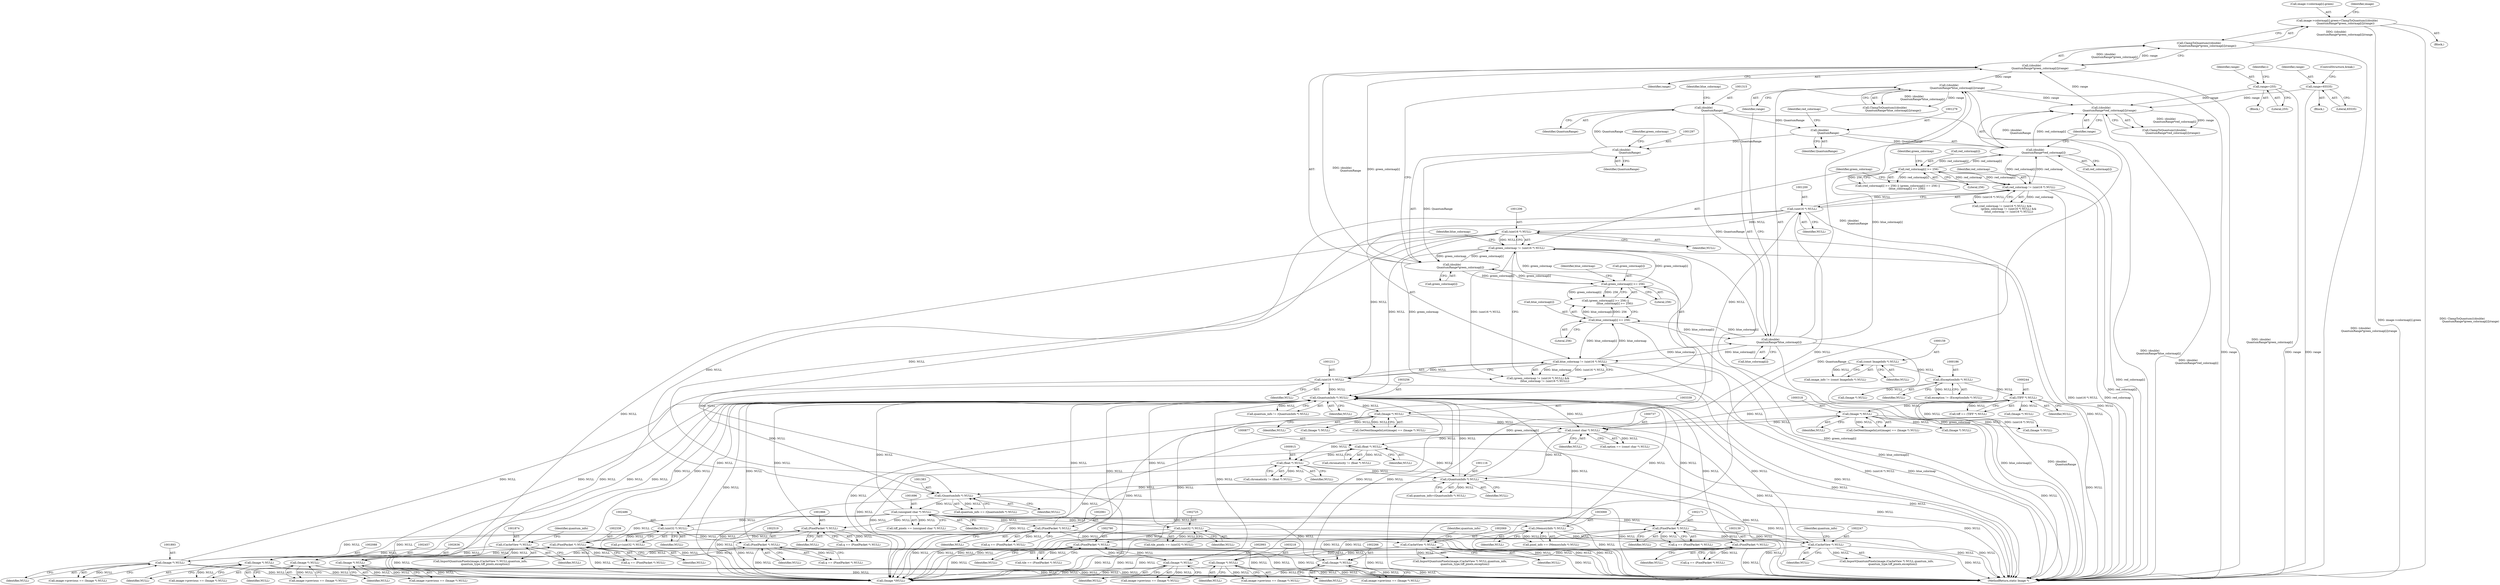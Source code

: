 digraph "0_ImageMagick_c073a7712d82476b5fbee74856c46b88af9c3175@array" {
"1001285" [label="(Call,image->colormap[i].green=ClampToQuantum(((double)\n                    QuantumRange*green_colormap[i])/range))"];
"1001293" [label="(Call,ClampToQuantum(((double)\n                    QuantumRange*green_colormap[i])/range))"];
"1001294" [label="(Call,((double)\n                    QuantumRange*green_colormap[i])/range)"];
"1001295" [label="(Call,(double)\n                    QuantumRange*green_colormap[i])"];
"1001296" [label="(Call,(double)\n                    QuantumRange)"];
"1001278" [label="(Call,(double)\n                    QuantumRange)"];
"1001314" [label="(Call,(double)\n                    QuantumRange)"];
"1001238" [label="(Call,green_colormap[i] >= 256)"];
"1001203" [label="(Call,green_colormap != (uint16 *) NULL)"];
"1001205" [label="(Call,(uint16 *) NULL)"];
"1001199" [label="(Call,(uint16 *) NULL)"];
"1001115" [label="(Call,(QuantumInfo *) NULL)"];
"1000876" [label="(Call,(float *) NULL)"];
"1000736" [label="(Call,(const char *) NULL)"];
"1000317" [label="(Call,(Image *) NULL)"];
"1000243" [label="(Call,(TIFF *) NULL)"];
"1000185" [label="(Call,(ExceptionInfo *) NULL)"];
"1000158" [label="(Call,(const ImageInfo *) NULL)"];
"1003255" [label="(Call,(QuantumInfo *) NULL)"];
"1001892" [label="(Call,(Image *) NULL)"];
"1001873" [label="(Call,(CacheView *) NULL)"];
"1001865" [label="(Call,(PixelPacket *) NULL)"];
"1001695" [label="(Call,(unsigned char *) NULL)"];
"1001382" [label="(Call,(QuantumInfo *) NULL)"];
"1001210" [label="(Call,(uint16 *) NULL)"];
"1002992" [label="(Call,(Image *) NULL)"];
"1002789" [label="(Call,(PixelPacket *) NULL)"];
"1002724" [label="(Call,(uint32 *) NULL)"];
"1002485" [label="(Call,(uint32 *) NULL)"];
"1002337" [label="(Call,(PixelPacket *) NULL)"];
"1002456" [label="(Call,(Image *) NULL)"];
"1002635" [label="(Call,(Image *) NULL)"];
"1002518" [label="(Call,(PixelPacket *) NULL)"];
"1002087" [label="(Call,(Image *) NULL)"];
"1002068" [label="(Call,(CacheView *) NULL)"];
"1002060" [label="(Call,(PixelPacket *) NULL)"];
"1003138" [label="(Call,(PixelPacket *) NULL)"];
"1003217" [label="(Call,(Image *) NULL)"];
"1003068" [label="(Call,(MemoryInfo *) NULL)"];
"1002170" [label="(Call,(PixelPacket *) NULL)"];
"1002265" [label="(Call,(Image *) NULL)"];
"1002246" [label="(Call,(CacheView *) NULL)"];
"1003338" [label="(Call,(Image *) NULL)"];
"1000914" [label="(Call,(float *) NULL)"];
"1001276" [label="(Call,((double)\n                    QuantumRange*red_colormap[i])/range)"];
"1001277" [label="(Call,(double)\n                    QuantumRange*red_colormap[i])"];
"1001232" [label="(Call,red_colormap[i] >= 256)"];
"1001197" [label="(Call,red_colormap != (uint16 *) NULL)"];
"1001214" [label="(Call,range=255)"];
"1001312" [label="(Call,((double)\n                    QuantumRange*blue_colormap[i])/range)"];
"1001313" [label="(Call,(double)\n                    QuantumRange*blue_colormap[i])"];
"1001208" [label="(Call,blue_colormap != (uint16 *) NULL)"];
"1001243" [label="(Call,blue_colormap[i] >= 256)"];
"1001249" [label="(Call,range=65535)"];
"1001302" [label="(Identifier,range)"];
"1000241" [label="(Call,tiff == (TIFF *) NULL)"];
"1003401" [label="(Call,(Image *)NULL)"];
"1001382" [label="(Call,(QuantumInfo *) NULL)"];
"1001239" [label="(Call,green_colormap[i])"];
"1002722" [label="(Call,tile_pixels == (uint32 *) NULL)"];
"1001252" [label="(ControlStructure,break;)"];
"1001693" [label="(Call,tiff_pixels == (unsigned char *) NULL)"];
"1002994" [label="(Identifier,NULL)"];
"1000252" [label="(Call,(Image *) NULL)"];
"1001202" [label="(Call,(green_colormap != (uint16 *) NULL) &&\n                (blue_colormap != (uint16 *) NULL))"];
"1001208" [label="(Call,blue_colormap != (uint16 *) NULL)"];
"1002071" [label="(Identifier,quantum_info)"];
"1002789" [label="(Call,(PixelPacket *) NULL)"];
"1003213" [label="(Call,image->previous == (Image *) NULL)"];
"1001245" [label="(Identifier,blue_colormap)"];
"1000738" [label="(Identifier,NULL)"];
"1001286" [label="(Call,image->colormap[i].green)"];
"1000187" [label="(Identifier,NULL)"];
"1001697" [label="(Identifier,NULL)"];
"1001250" [label="(Identifier,range)"];
"1000183" [label="(Call,exception != (ExceptionInfo *) NULL)"];
"1001293" [label="(Call,ClampToQuantum(((double)\n                    QuantumRange*green_colormap[i])/range))"];
"1001296" [label="(Call,(double)\n                    QuantumRange)"];
"1000736" [label="(Call,(const char *) NULL)"];
"1002724" [label="(Call,(uint32 *) NULL)"];
"1002070" [label="(Identifier,NULL)"];
"1000876" [label="(Call,(float *) NULL)"];
"1001203" [label="(Call,green_colormap != (uint16 *) NULL)"];
"1001214" [label="(Call,range=255)"];
"1001299" [label="(Call,green_colormap[i])"];
"1001247" [label="(Literal,256)"];
"1002249" [label="(Identifier,quantum_info)"];
"1002170" [label="(Call,(PixelPacket *) NULL)"];
"1001300" [label="(Identifier,green_colormap)"];
"1001210" [label="(Call,(uint16 *) NULL)"];
"1001384" [label="(Identifier,NULL)"];
"1000185" [label="(Call,(ExceptionInfo *) NULL)"];
"1002246" [label="(Call,(CacheView *) NULL)"];
"1002458" [label="(Identifier,NULL)"];
"1002635" [label="(Call,(Image *) NULL)"];
"1001266" [label="(Block,)"];
"1001212" [label="(Identifier,NULL)"];
"1002172" [label="(Identifier,NULL)"];
"1000734" [label="(Call,option == (const char *) NULL)"];
"1000878" [label="(Identifier,NULL)"];
"1003253" [label="(Call,quantum_info != (QuantumInfo *) NULL)"];
"1003136" [label="(Call,q == (PixelPacket *) NULL)"];
"1001313" [label="(Call,(double)\n                    QuantumRange*blue_colormap[i])"];
"1001318" [label="(Identifier,blue_colormap)"];
"1002267" [label="(Identifier,NULL)"];
"1003070" [label="(Identifier,NULL)"];
"1002988" [label="(Call,image->previous == (Image *) NULL)"];
"1000912" [label="(Call,chromaticity != (float *) NULL)"];
"1001201" [label="(Identifier,NULL)"];
"1003335" [label="(Call,GetNextImageInList(image) == (Image *) NULL)"];
"1001249" [label="(Call,range=65535)"];
"1001280" [label="(Identifier,QuantumRange)"];
"1001209" [label="(Identifier,blue_colormap)"];
"1001248" [label="(Block,)"];
"1002992" [label="(Call,(Image *) NULL)"];
"1003138" [label="(Call,(PixelPacket *) NULL)"];
"1001865" [label="(Call,(PixelPacket *) NULL)"];
"1001204" [label="(Identifier,green_colormap)"];
"1002066" [label="(Call,ImportQuantumPixels(image,(CacheView *) NULL,quantum_info,\n            quantum_type,tiff_pixels,exception))"];
"1000245" [label="(Identifier,NULL)"];
"1001196" [label="(Call,(red_colormap != (uint16 *) NULL) &&\n                (green_colormap != (uint16 *) NULL) &&\n                (blue_colormap != (uint16 *) NULL))"];
"1003217" [label="(Call,(Image *) NULL)"];
"1001113" [label="(Call,quantum_info=(QuantumInfo *) NULL)"];
"1001238" [label="(Call,green_colormap[i] >= 256)"];
"1001242" [label="(Literal,256)"];
"1003257" [label="(Identifier,NULL)"];
"1000916" [label="(Identifier,NULL)"];
"1001871" [label="(Call,ImportQuantumPixels(image,(CacheView *) NULL,quantum_info,\n            quantum_type,tiff_pixels,exception))"];
"1002520" [label="(Identifier,NULL)"];
"1002452" [label="(Call,image->previous == (Image *) NULL)"];
"1002062" [label="(Identifier,NULL)"];
"1002637" [label="(Identifier,NULL)"];
"1001236" [label="(Literal,256)"];
"1001312" [label="(Call,((double)\n                    QuantumRange*blue_colormap[i])/range)"];
"1001317" [label="(Call,blue_colormap[i])"];
"1002487" [label="(Identifier,NULL)"];
"1001284" [label="(Identifier,range)"];
"1003140" [label="(Identifier,NULL)"];
"1001231" [label="(Call,(red_colormap[i] >= 256) || (green_colormap[i] >= 256) ||\n                      (blue_colormap[i] >= 256))"];
"1001278" [label="(Call,(double)\n                    QuantumRange)"];
"1001888" [label="(Call,image->previous == (Image *) NULL)"];
"1001875" [label="(Identifier,NULL)"];
"1001216" [label="(Literal,255)"];
"1001276" [label="(Call,((double)\n                    QuantumRange*red_colormap[i])/range)"];
"1002483" [label="(Call,p=(uint32 *) NULL)"];
"1001294" [label="(Call,((double)\n                    QuantumRange*green_colormap[i])/range)"];
"1001282" [label="(Identifier,red_colormap)"];
"1000314" [label="(Call,GetNextImageInList(image) == (Image *) NULL)"];
"1000914" [label="(Call,(float *) NULL)"];
"1001232" [label="(Call,red_colormap[i] >= 256)"];
"1001199" [label="(Call,(uint16 *) NULL)"];
"1001197" [label="(Call,red_colormap != (uint16 *) NULL)"];
"1002261" [label="(Call,image->previous == (Image *) NULL)"];
"1001233" [label="(Call,red_colormap[i])"];
"1001295" [label="(Call,(double)\n                    QuantumRange*green_colormap[i])"];
"1003407" [label="(MethodReturn,static Image *)"];
"1001873" [label="(Call,(CacheView *) NULL)"];
"1001863" [label="(Call,q == (PixelPacket *) NULL)"];
"1001695" [label="(Call,(unsigned char *) NULL)"];
"1002516" [label="(Call,q == (PixelPacket *) NULL)"];
"1001311" [label="(Call,ClampToQuantum(((double)\n                    QuantumRange*blue_colormap[i])/range))"];
"1003219" [label="(Identifier,NULL)"];
"1001277" [label="(Call,(double)\n                    QuantumRange*red_colormap[i])"];
"1000158" [label="(Call,(const ImageInfo *) NULL)"];
"1001219" [label="(Identifier,i)"];
"1001298" [label="(Identifier,QuantumRange)"];
"1002058" [label="(Call,q == (PixelPacket *) NULL)"];
"1001115" [label="(Call,(QuantumInfo *) NULL)"];
"1002456" [label="(Call,(Image *) NULL)"];
"1003255" [label="(Call,(QuantumInfo *) NULL)"];
"1001380" [label="(Call,quantum_info == (QuantumInfo *) NULL)"];
"1002335" [label="(Call,q == (PixelPacket *) NULL)"];
"1000874" [label="(Call,chromaticity != (float *) NULL)"];
"1002060" [label="(Call,(PixelPacket *) NULL)"];
"1001240" [label="(Identifier,green_colormap)"];
"1001281" [label="(Call,red_colormap[i])"];
"1002089" [label="(Identifier,NULL)"];
"1001275" [label="(Call,ClampToQuantum(((double)\n                    QuantumRange*red_colormap[i])/range))"];
"1001892" [label="(Call,(Image *) NULL)"];
"1001243" [label="(Call,blue_colormap[i] >= 256)"];
"1000156" [label="(Call,image_info != (const ImageInfo *) NULL)"];
"1002518" [label="(Call,(PixelPacket *) NULL)"];
"1001320" [label="(Identifier,range)"];
"1002248" [label="(Identifier,NULL)"];
"1001205" [label="(Call,(uint16 *) NULL)"];
"1003340" [label="(Identifier,NULL)"];
"1001215" [label="(Identifier,range)"];
"1002265" [label="(Call,(Image *) NULL)"];
"1001876" [label="(Identifier,quantum_info)"];
"1003066" [label="(Call,pixel_info == (MemoryInfo *) NULL)"];
"1001117" [label="(Identifier,NULL)"];
"1002337" [label="(Call,(PixelPacket *) NULL)"];
"1001207" [label="(Identifier,NULL)"];
"1001285" [label="(Call,image->colormap[i].green=ClampToQuantum(((double)\n                    QuantumRange*green_colormap[i])/range))"];
"1001307" [label="(Identifier,image)"];
"1002726" [label="(Identifier,NULL)"];
"1001213" [label="(Block,)"];
"1002244" [label="(Call,ImportQuantumPixels(image,(CacheView *) NULL,quantum_info,\n              quantum_type,tiff_pixels,exception))"];
"1001198" [label="(Identifier,red_colormap)"];
"1002068" [label="(Call,(CacheView *) NULL)"];
"1001894" [label="(Identifier,NULL)"];
"1002339" [label="(Identifier,NULL)"];
"1001251" [label="(Literal,65535)"];
"1000328" [label="(Call,(Image *) NULL)"];
"1001237" [label="(Call,(green_colormap[i] >= 256) ||\n                      (blue_colormap[i] >= 256))"];
"1002485" [label="(Call,(uint32 *) NULL)"];
"1002083" [label="(Call,image->previous == (Image *) NULL)"];
"1002791" [label="(Identifier,NULL)"];
"1001244" [label="(Call,blue_colormap[i])"];
"1000215" [label="(Call,(Image *) NULL)"];
"1003338" [label="(Call,(Image *) NULL)"];
"1000319" [label="(Identifier,NULL)"];
"1002631" [label="(Call,image->previous == (Image *) NULL)"];
"1001316" [label="(Identifier,QuantumRange)"];
"1002168" [label="(Call,q == (PixelPacket *) NULL)"];
"1000243" [label="(Call,(TIFF *) NULL)"];
"1001867" [label="(Identifier,NULL)"];
"1000317" [label="(Call,(Image *) NULL)"];
"1002087" [label="(Call,(Image *) NULL)"];
"1003068" [label="(Call,(MemoryInfo *) NULL)"];
"1000307" [label="(Call,(Image *) NULL)"];
"1000160" [label="(Identifier,NULL)"];
"1003347" [label="(Call,(Image *) NULL)"];
"1002787" [label="(Call,tile == (PixelPacket *) NULL)"];
"1001314" [label="(Call,(double)\n                    QuantumRange)"];
"1001285" -> "1001266"  [label="AST: "];
"1001285" -> "1001293"  [label="CFG: "];
"1001286" -> "1001285"  [label="AST: "];
"1001293" -> "1001285"  [label="AST: "];
"1001307" -> "1001285"  [label="CFG: "];
"1001285" -> "1003407"  [label="DDG: image->colormap[i].green"];
"1001285" -> "1003407"  [label="DDG: ClampToQuantum(((double)\n                    QuantumRange*green_colormap[i])/range)"];
"1001293" -> "1001285"  [label="DDG: ((double)\n                    QuantumRange*green_colormap[i])/range"];
"1001293" -> "1001294"  [label="CFG: "];
"1001294" -> "1001293"  [label="AST: "];
"1001293" -> "1003407"  [label="DDG: ((double)\n                    QuantumRange*green_colormap[i])/range"];
"1001294" -> "1001293"  [label="DDG: (double)\n                    QuantumRange*green_colormap[i]"];
"1001294" -> "1001293"  [label="DDG: range"];
"1001294" -> "1001302"  [label="CFG: "];
"1001295" -> "1001294"  [label="AST: "];
"1001302" -> "1001294"  [label="AST: "];
"1001294" -> "1003407"  [label="DDG: (double)\n                    QuantumRange*green_colormap[i]"];
"1001295" -> "1001294"  [label="DDG: (double)\n                    QuantumRange"];
"1001295" -> "1001294"  [label="DDG: green_colormap[i]"];
"1001276" -> "1001294"  [label="DDG: range"];
"1001294" -> "1001312"  [label="DDG: range"];
"1001295" -> "1001299"  [label="CFG: "];
"1001296" -> "1001295"  [label="AST: "];
"1001299" -> "1001295"  [label="AST: "];
"1001302" -> "1001295"  [label="CFG: "];
"1001295" -> "1003407"  [label="DDG: green_colormap[i]"];
"1001295" -> "1001203"  [label="DDG: green_colormap[i]"];
"1001295" -> "1001238"  [label="DDG: green_colormap[i]"];
"1001296" -> "1001295"  [label="DDG: QuantumRange"];
"1001238" -> "1001295"  [label="DDG: green_colormap[i]"];
"1001203" -> "1001295"  [label="DDG: green_colormap"];
"1001296" -> "1001298"  [label="CFG: "];
"1001297" -> "1001296"  [label="AST: "];
"1001298" -> "1001296"  [label="AST: "];
"1001300" -> "1001296"  [label="CFG: "];
"1001278" -> "1001296"  [label="DDG: QuantumRange"];
"1001296" -> "1001314"  [label="DDG: QuantumRange"];
"1001278" -> "1001277"  [label="AST: "];
"1001278" -> "1001280"  [label="CFG: "];
"1001279" -> "1001278"  [label="AST: "];
"1001280" -> "1001278"  [label="AST: "];
"1001282" -> "1001278"  [label="CFG: "];
"1001278" -> "1001277"  [label="DDG: QuantumRange"];
"1001314" -> "1001278"  [label="DDG: QuantumRange"];
"1001314" -> "1001313"  [label="AST: "];
"1001314" -> "1001316"  [label="CFG: "];
"1001315" -> "1001314"  [label="AST: "];
"1001316" -> "1001314"  [label="AST: "];
"1001318" -> "1001314"  [label="CFG: "];
"1001314" -> "1003407"  [label="DDG: QuantumRange"];
"1001314" -> "1001313"  [label="DDG: QuantumRange"];
"1001238" -> "1001237"  [label="AST: "];
"1001238" -> "1001242"  [label="CFG: "];
"1001239" -> "1001238"  [label="AST: "];
"1001242" -> "1001238"  [label="AST: "];
"1001245" -> "1001238"  [label="CFG: "];
"1001237" -> "1001238"  [label="CFG: "];
"1001238" -> "1003407"  [label="DDG: green_colormap[i]"];
"1001238" -> "1001203"  [label="DDG: green_colormap[i]"];
"1001238" -> "1001237"  [label="DDG: green_colormap[i]"];
"1001238" -> "1001237"  [label="DDG: 256"];
"1001203" -> "1001238"  [label="DDG: green_colormap"];
"1001203" -> "1001202"  [label="AST: "];
"1001203" -> "1001205"  [label="CFG: "];
"1001204" -> "1001203"  [label="AST: "];
"1001205" -> "1001203"  [label="AST: "];
"1001209" -> "1001203"  [label="CFG: "];
"1001202" -> "1001203"  [label="CFG: "];
"1001203" -> "1003407"  [label="DDG: (uint16 *) NULL"];
"1001203" -> "1003407"  [label="DDG: green_colormap"];
"1001203" -> "1001202"  [label="DDG: green_colormap"];
"1001203" -> "1001202"  [label="DDG: (uint16 *) NULL"];
"1001205" -> "1001203"  [label="DDG: NULL"];
"1001205" -> "1001207"  [label="CFG: "];
"1001206" -> "1001205"  [label="AST: "];
"1001207" -> "1001205"  [label="AST: "];
"1001205" -> "1003407"  [label="DDG: NULL"];
"1001199" -> "1001205"  [label="DDG: NULL"];
"1001205" -> "1001210"  [label="DDG: NULL"];
"1001205" -> "1001382"  [label="DDG: NULL"];
"1001205" -> "1003255"  [label="DDG: NULL"];
"1001205" -> "1003401"  [label="DDG: NULL"];
"1001199" -> "1001197"  [label="AST: "];
"1001199" -> "1001201"  [label="CFG: "];
"1001200" -> "1001199"  [label="AST: "];
"1001201" -> "1001199"  [label="AST: "];
"1001197" -> "1001199"  [label="CFG: "];
"1001199" -> "1003407"  [label="DDG: NULL"];
"1001199" -> "1001197"  [label="DDG: NULL"];
"1001115" -> "1001199"  [label="DDG: NULL"];
"1001199" -> "1001382"  [label="DDG: NULL"];
"1001199" -> "1003255"  [label="DDG: NULL"];
"1001199" -> "1003401"  [label="DDG: NULL"];
"1001115" -> "1001113"  [label="AST: "];
"1001115" -> "1001117"  [label="CFG: "];
"1001116" -> "1001115"  [label="AST: "];
"1001117" -> "1001115"  [label="AST: "];
"1001113" -> "1001115"  [label="CFG: "];
"1001115" -> "1003407"  [label="DDG: NULL"];
"1001115" -> "1001113"  [label="DDG: NULL"];
"1000876" -> "1001115"  [label="DDG: NULL"];
"1000914" -> "1001115"  [label="DDG: NULL"];
"1000736" -> "1001115"  [label="DDG: NULL"];
"1001115" -> "1001382"  [label="DDG: NULL"];
"1001115" -> "1003255"  [label="DDG: NULL"];
"1001115" -> "1003401"  [label="DDG: NULL"];
"1000876" -> "1000874"  [label="AST: "];
"1000876" -> "1000878"  [label="CFG: "];
"1000877" -> "1000876"  [label="AST: "];
"1000878" -> "1000876"  [label="AST: "];
"1000874" -> "1000876"  [label="CFG: "];
"1000876" -> "1003407"  [label="DDG: NULL"];
"1000876" -> "1000874"  [label="DDG: NULL"];
"1000736" -> "1000876"  [label="DDG: NULL"];
"1000876" -> "1000914"  [label="DDG: NULL"];
"1000876" -> "1003401"  [label="DDG: NULL"];
"1000736" -> "1000734"  [label="AST: "];
"1000736" -> "1000738"  [label="CFG: "];
"1000737" -> "1000736"  [label="AST: "];
"1000738" -> "1000736"  [label="AST: "];
"1000734" -> "1000736"  [label="CFG: "];
"1000736" -> "1003407"  [label="DDG: NULL"];
"1000736" -> "1000734"  [label="DDG: NULL"];
"1000317" -> "1000736"  [label="DDG: NULL"];
"1000243" -> "1000736"  [label="DDG: NULL"];
"1003255" -> "1000736"  [label="DDG: NULL"];
"1003338" -> "1000736"  [label="DDG: NULL"];
"1000736" -> "1000914"  [label="DDG: NULL"];
"1000736" -> "1003401"  [label="DDG: NULL"];
"1000317" -> "1000314"  [label="AST: "];
"1000317" -> "1000319"  [label="CFG: "];
"1000318" -> "1000317"  [label="AST: "];
"1000319" -> "1000317"  [label="AST: "];
"1000314" -> "1000317"  [label="CFG: "];
"1000317" -> "1003407"  [label="DDG: NULL"];
"1000317" -> "1000307"  [label="DDG: NULL"];
"1000317" -> "1000314"  [label="DDG: NULL"];
"1000243" -> "1000317"  [label="DDG: NULL"];
"1000317" -> "1000328"  [label="DDG: NULL"];
"1000317" -> "1003401"  [label="DDG: NULL"];
"1000243" -> "1000241"  [label="AST: "];
"1000243" -> "1000245"  [label="CFG: "];
"1000244" -> "1000243"  [label="AST: "];
"1000245" -> "1000243"  [label="AST: "];
"1000241" -> "1000243"  [label="CFG: "];
"1000243" -> "1003407"  [label="DDG: NULL"];
"1000243" -> "1000241"  [label="DDG: NULL"];
"1000185" -> "1000243"  [label="DDG: NULL"];
"1000243" -> "1000252"  [label="DDG: NULL"];
"1000243" -> "1000307"  [label="DDG: NULL"];
"1000243" -> "1003401"  [label="DDG: NULL"];
"1000185" -> "1000183"  [label="AST: "];
"1000185" -> "1000187"  [label="CFG: "];
"1000186" -> "1000185"  [label="AST: "];
"1000187" -> "1000185"  [label="AST: "];
"1000183" -> "1000185"  [label="CFG: "];
"1000185" -> "1000183"  [label="DDG: NULL"];
"1000158" -> "1000185"  [label="DDG: NULL"];
"1000185" -> "1000215"  [label="DDG: NULL"];
"1000158" -> "1000156"  [label="AST: "];
"1000158" -> "1000160"  [label="CFG: "];
"1000159" -> "1000158"  [label="AST: "];
"1000160" -> "1000158"  [label="AST: "];
"1000156" -> "1000158"  [label="CFG: "];
"1000158" -> "1000156"  [label="DDG: NULL"];
"1003255" -> "1003253"  [label="AST: "];
"1003255" -> "1003257"  [label="CFG: "];
"1003256" -> "1003255"  [label="AST: "];
"1003257" -> "1003255"  [label="AST: "];
"1003253" -> "1003255"  [label="CFG: "];
"1003255" -> "1003407"  [label="DDG: NULL"];
"1003255" -> "1003253"  [label="DDG: NULL"];
"1001892" -> "1003255"  [label="DDG: NULL"];
"1002992" -> "1003255"  [label="DDG: NULL"];
"1002485" -> "1003255"  [label="DDG: NULL"];
"1001873" -> "1003255"  [label="DDG: NULL"];
"1002789" -> "1003255"  [label="DDG: NULL"];
"1002337" -> "1003255"  [label="DDG: NULL"];
"1002635" -> "1003255"  [label="DDG: NULL"];
"1001695" -> "1003255"  [label="DDG: NULL"];
"1002087" -> "1003255"  [label="DDG: NULL"];
"1001865" -> "1003255"  [label="DDG: NULL"];
"1003138" -> "1003255"  [label="DDG: NULL"];
"1002456" -> "1003255"  [label="DDG: NULL"];
"1002060" -> "1003255"  [label="DDG: NULL"];
"1002170" -> "1003255"  [label="DDG: NULL"];
"1002265" -> "1003255"  [label="DDG: NULL"];
"1002518" -> "1003255"  [label="DDG: NULL"];
"1003217" -> "1003255"  [label="DDG: NULL"];
"1001210" -> "1003255"  [label="DDG: NULL"];
"1003068" -> "1003255"  [label="DDG: NULL"];
"1002246" -> "1003255"  [label="DDG: NULL"];
"1002068" -> "1003255"  [label="DDG: NULL"];
"1002724" -> "1003255"  [label="DDG: NULL"];
"1003255" -> "1003338"  [label="DDG: NULL"];
"1003255" -> "1003401"  [label="DDG: NULL"];
"1001892" -> "1001888"  [label="AST: "];
"1001892" -> "1001894"  [label="CFG: "];
"1001893" -> "1001892"  [label="AST: "];
"1001894" -> "1001892"  [label="AST: "];
"1001888" -> "1001892"  [label="CFG: "];
"1001892" -> "1003407"  [label="DDG: NULL"];
"1001892" -> "1001865"  [label="DDG: NULL"];
"1001892" -> "1001888"  [label="DDG: NULL"];
"1001873" -> "1001892"  [label="DDG: NULL"];
"1001892" -> "1003401"  [label="DDG: NULL"];
"1001873" -> "1001871"  [label="AST: "];
"1001873" -> "1001875"  [label="CFG: "];
"1001874" -> "1001873"  [label="AST: "];
"1001875" -> "1001873"  [label="AST: "];
"1001876" -> "1001873"  [label="CFG: "];
"1001873" -> "1003407"  [label="DDG: NULL"];
"1001873" -> "1001871"  [label="DDG: NULL"];
"1001865" -> "1001873"  [label="DDG: NULL"];
"1001873" -> "1003401"  [label="DDG: NULL"];
"1001865" -> "1001863"  [label="AST: "];
"1001865" -> "1001867"  [label="CFG: "];
"1001866" -> "1001865"  [label="AST: "];
"1001867" -> "1001865"  [label="AST: "];
"1001863" -> "1001865"  [label="CFG: "];
"1001865" -> "1003407"  [label="DDG: NULL"];
"1001865" -> "1001863"  [label="DDG: NULL"];
"1001695" -> "1001865"  [label="DDG: NULL"];
"1001865" -> "1003401"  [label="DDG: NULL"];
"1001695" -> "1001693"  [label="AST: "];
"1001695" -> "1001697"  [label="CFG: "];
"1001696" -> "1001695"  [label="AST: "];
"1001697" -> "1001695"  [label="AST: "];
"1001693" -> "1001695"  [label="CFG: "];
"1001695" -> "1003407"  [label="DDG: NULL"];
"1001695" -> "1001693"  [label="DDG: NULL"];
"1001382" -> "1001695"  [label="DDG: NULL"];
"1001695" -> "1002060"  [label="DDG: NULL"];
"1001695" -> "1002170"  [label="DDG: NULL"];
"1001695" -> "1002246"  [label="DDG: NULL"];
"1001695" -> "1002265"  [label="DDG: NULL"];
"1001695" -> "1002337"  [label="DDG: NULL"];
"1001695" -> "1002485"  [label="DDG: NULL"];
"1001695" -> "1002724"  [label="DDG: NULL"];
"1001695" -> "1003068"  [label="DDG: NULL"];
"1001695" -> "1003401"  [label="DDG: NULL"];
"1001382" -> "1001380"  [label="AST: "];
"1001382" -> "1001384"  [label="CFG: "];
"1001383" -> "1001382"  [label="AST: "];
"1001384" -> "1001382"  [label="AST: "];
"1001380" -> "1001382"  [label="CFG: "];
"1001382" -> "1003407"  [label="DDG: NULL"];
"1001382" -> "1001380"  [label="DDG: NULL"];
"1001210" -> "1001382"  [label="DDG: NULL"];
"1001382" -> "1003401"  [label="DDG: NULL"];
"1001210" -> "1001208"  [label="AST: "];
"1001210" -> "1001212"  [label="CFG: "];
"1001211" -> "1001210"  [label="AST: "];
"1001212" -> "1001210"  [label="AST: "];
"1001208" -> "1001210"  [label="CFG: "];
"1001210" -> "1003407"  [label="DDG: NULL"];
"1001210" -> "1001208"  [label="DDG: NULL"];
"1001210" -> "1003401"  [label="DDG: NULL"];
"1002992" -> "1002988"  [label="AST: "];
"1002992" -> "1002994"  [label="CFG: "];
"1002993" -> "1002992"  [label="AST: "];
"1002994" -> "1002992"  [label="AST: "];
"1002988" -> "1002992"  [label="CFG: "];
"1002992" -> "1003407"  [label="DDG: NULL"];
"1002992" -> "1002789"  [label="DDG: NULL"];
"1002992" -> "1002988"  [label="DDG: NULL"];
"1002789" -> "1002992"  [label="DDG: NULL"];
"1002992" -> "1003401"  [label="DDG: NULL"];
"1002789" -> "1002787"  [label="AST: "];
"1002789" -> "1002791"  [label="CFG: "];
"1002790" -> "1002789"  [label="AST: "];
"1002791" -> "1002789"  [label="AST: "];
"1002787" -> "1002789"  [label="CFG: "];
"1002789" -> "1003407"  [label="DDG: NULL"];
"1002789" -> "1002787"  [label="DDG: NULL"];
"1002724" -> "1002789"  [label="DDG: NULL"];
"1002789" -> "1003401"  [label="DDG: NULL"];
"1002724" -> "1002722"  [label="AST: "];
"1002724" -> "1002726"  [label="CFG: "];
"1002725" -> "1002724"  [label="AST: "];
"1002726" -> "1002724"  [label="AST: "];
"1002722" -> "1002724"  [label="CFG: "];
"1002724" -> "1003407"  [label="DDG: NULL"];
"1002724" -> "1002722"  [label="DDG: NULL"];
"1002724" -> "1003401"  [label="DDG: NULL"];
"1002485" -> "1002483"  [label="AST: "];
"1002485" -> "1002487"  [label="CFG: "];
"1002486" -> "1002485"  [label="AST: "];
"1002487" -> "1002485"  [label="AST: "];
"1002483" -> "1002485"  [label="CFG: "];
"1002485" -> "1003407"  [label="DDG: NULL"];
"1002485" -> "1002483"  [label="DDG: NULL"];
"1002485" -> "1002518"  [label="DDG: NULL"];
"1002485" -> "1003401"  [label="DDG: NULL"];
"1002337" -> "1002335"  [label="AST: "];
"1002337" -> "1002339"  [label="CFG: "];
"1002338" -> "1002337"  [label="AST: "];
"1002339" -> "1002337"  [label="AST: "];
"1002335" -> "1002337"  [label="CFG: "];
"1002337" -> "1003407"  [label="DDG: NULL"];
"1002337" -> "1002335"  [label="DDG: NULL"];
"1002456" -> "1002337"  [label="DDG: NULL"];
"1002337" -> "1002456"  [label="DDG: NULL"];
"1002337" -> "1003401"  [label="DDG: NULL"];
"1002456" -> "1002452"  [label="AST: "];
"1002456" -> "1002458"  [label="CFG: "];
"1002457" -> "1002456"  [label="AST: "];
"1002458" -> "1002456"  [label="AST: "];
"1002452" -> "1002456"  [label="CFG: "];
"1002456" -> "1003407"  [label="DDG: NULL"];
"1002456" -> "1002452"  [label="DDG: NULL"];
"1002456" -> "1003401"  [label="DDG: NULL"];
"1002635" -> "1002631"  [label="AST: "];
"1002635" -> "1002637"  [label="CFG: "];
"1002636" -> "1002635"  [label="AST: "];
"1002637" -> "1002635"  [label="AST: "];
"1002631" -> "1002635"  [label="CFG: "];
"1002635" -> "1003407"  [label="DDG: NULL"];
"1002635" -> "1002518"  [label="DDG: NULL"];
"1002635" -> "1002631"  [label="DDG: NULL"];
"1002518" -> "1002635"  [label="DDG: NULL"];
"1002635" -> "1003401"  [label="DDG: NULL"];
"1002518" -> "1002516"  [label="AST: "];
"1002518" -> "1002520"  [label="CFG: "];
"1002519" -> "1002518"  [label="AST: "];
"1002520" -> "1002518"  [label="AST: "];
"1002516" -> "1002518"  [label="CFG: "];
"1002518" -> "1003407"  [label="DDG: NULL"];
"1002518" -> "1002516"  [label="DDG: NULL"];
"1002518" -> "1003401"  [label="DDG: NULL"];
"1002087" -> "1002083"  [label="AST: "];
"1002087" -> "1002089"  [label="CFG: "];
"1002088" -> "1002087"  [label="AST: "];
"1002089" -> "1002087"  [label="AST: "];
"1002083" -> "1002087"  [label="CFG: "];
"1002087" -> "1003407"  [label="DDG: NULL"];
"1002087" -> "1002060"  [label="DDG: NULL"];
"1002087" -> "1002083"  [label="DDG: NULL"];
"1002068" -> "1002087"  [label="DDG: NULL"];
"1002087" -> "1003401"  [label="DDG: NULL"];
"1002068" -> "1002066"  [label="AST: "];
"1002068" -> "1002070"  [label="CFG: "];
"1002069" -> "1002068"  [label="AST: "];
"1002070" -> "1002068"  [label="AST: "];
"1002071" -> "1002068"  [label="CFG: "];
"1002068" -> "1003407"  [label="DDG: NULL"];
"1002068" -> "1002066"  [label="DDG: NULL"];
"1002060" -> "1002068"  [label="DDG: NULL"];
"1002068" -> "1003401"  [label="DDG: NULL"];
"1002060" -> "1002058"  [label="AST: "];
"1002060" -> "1002062"  [label="CFG: "];
"1002061" -> "1002060"  [label="AST: "];
"1002062" -> "1002060"  [label="AST: "];
"1002058" -> "1002060"  [label="CFG: "];
"1002060" -> "1003407"  [label="DDG: NULL"];
"1002060" -> "1002058"  [label="DDG: NULL"];
"1002060" -> "1003401"  [label="DDG: NULL"];
"1003138" -> "1003136"  [label="AST: "];
"1003138" -> "1003140"  [label="CFG: "];
"1003139" -> "1003138"  [label="AST: "];
"1003140" -> "1003138"  [label="AST: "];
"1003136" -> "1003138"  [label="CFG: "];
"1003138" -> "1003407"  [label="DDG: NULL"];
"1003138" -> "1003136"  [label="DDG: NULL"];
"1003217" -> "1003138"  [label="DDG: NULL"];
"1003068" -> "1003138"  [label="DDG: NULL"];
"1003138" -> "1003217"  [label="DDG: NULL"];
"1003138" -> "1003401"  [label="DDG: NULL"];
"1003217" -> "1003213"  [label="AST: "];
"1003217" -> "1003219"  [label="CFG: "];
"1003218" -> "1003217"  [label="AST: "];
"1003219" -> "1003217"  [label="AST: "];
"1003213" -> "1003217"  [label="CFG: "];
"1003217" -> "1003407"  [label="DDG: NULL"];
"1003217" -> "1003213"  [label="DDG: NULL"];
"1003217" -> "1003401"  [label="DDG: NULL"];
"1003068" -> "1003066"  [label="AST: "];
"1003068" -> "1003070"  [label="CFG: "];
"1003069" -> "1003068"  [label="AST: "];
"1003070" -> "1003068"  [label="AST: "];
"1003066" -> "1003068"  [label="CFG: "];
"1003068" -> "1003407"  [label="DDG: NULL"];
"1003068" -> "1003066"  [label="DDG: NULL"];
"1003068" -> "1003401"  [label="DDG: NULL"];
"1002170" -> "1002168"  [label="AST: "];
"1002170" -> "1002172"  [label="CFG: "];
"1002171" -> "1002170"  [label="AST: "];
"1002172" -> "1002170"  [label="AST: "];
"1002168" -> "1002170"  [label="CFG: "];
"1002170" -> "1003407"  [label="DDG: NULL"];
"1002170" -> "1002168"  [label="DDG: NULL"];
"1002265" -> "1002170"  [label="DDG: NULL"];
"1002246" -> "1002170"  [label="DDG: NULL"];
"1002170" -> "1002246"  [label="DDG: NULL"];
"1002170" -> "1002265"  [label="DDG: NULL"];
"1002170" -> "1003401"  [label="DDG: NULL"];
"1002265" -> "1002261"  [label="AST: "];
"1002265" -> "1002267"  [label="CFG: "];
"1002266" -> "1002265"  [label="AST: "];
"1002267" -> "1002265"  [label="AST: "];
"1002261" -> "1002265"  [label="CFG: "];
"1002265" -> "1003407"  [label="DDG: NULL"];
"1002265" -> "1002261"  [label="DDG: NULL"];
"1002246" -> "1002265"  [label="DDG: NULL"];
"1002265" -> "1003401"  [label="DDG: NULL"];
"1002246" -> "1002244"  [label="AST: "];
"1002246" -> "1002248"  [label="CFG: "];
"1002247" -> "1002246"  [label="AST: "];
"1002248" -> "1002246"  [label="AST: "];
"1002249" -> "1002246"  [label="CFG: "];
"1002246" -> "1003407"  [label="DDG: NULL"];
"1002246" -> "1002244"  [label="DDG: NULL"];
"1002246" -> "1003401"  [label="DDG: NULL"];
"1003338" -> "1003335"  [label="AST: "];
"1003338" -> "1003340"  [label="CFG: "];
"1003339" -> "1003338"  [label="AST: "];
"1003340" -> "1003338"  [label="AST: "];
"1003335" -> "1003338"  [label="CFG: "];
"1003338" -> "1003407"  [label="DDG: NULL"];
"1003338" -> "1003335"  [label="DDG: NULL"];
"1003338" -> "1003347"  [label="DDG: NULL"];
"1003338" -> "1003401"  [label="DDG: NULL"];
"1000914" -> "1000912"  [label="AST: "];
"1000914" -> "1000916"  [label="CFG: "];
"1000915" -> "1000914"  [label="AST: "];
"1000916" -> "1000914"  [label="AST: "];
"1000912" -> "1000914"  [label="CFG: "];
"1000914" -> "1003407"  [label="DDG: NULL"];
"1000914" -> "1000912"  [label="DDG: NULL"];
"1000914" -> "1003401"  [label="DDG: NULL"];
"1001276" -> "1001275"  [label="AST: "];
"1001276" -> "1001284"  [label="CFG: "];
"1001277" -> "1001276"  [label="AST: "];
"1001284" -> "1001276"  [label="AST: "];
"1001275" -> "1001276"  [label="CFG: "];
"1001276" -> "1003407"  [label="DDG: (double)\n                    QuantumRange*red_colormap[i]"];
"1001276" -> "1001275"  [label="DDG: (double)\n                    QuantumRange*red_colormap[i]"];
"1001276" -> "1001275"  [label="DDG: range"];
"1001277" -> "1001276"  [label="DDG: (double)\n                    QuantumRange"];
"1001277" -> "1001276"  [label="DDG: red_colormap[i]"];
"1001214" -> "1001276"  [label="DDG: range"];
"1001312" -> "1001276"  [label="DDG: range"];
"1001249" -> "1001276"  [label="DDG: range"];
"1001277" -> "1001281"  [label="CFG: "];
"1001281" -> "1001277"  [label="AST: "];
"1001284" -> "1001277"  [label="CFG: "];
"1001277" -> "1003407"  [label="DDG: red_colormap[i]"];
"1001277" -> "1001197"  [label="DDG: red_colormap[i]"];
"1001277" -> "1001232"  [label="DDG: red_colormap[i]"];
"1001232" -> "1001277"  [label="DDG: red_colormap[i]"];
"1001197" -> "1001277"  [label="DDG: red_colormap"];
"1001232" -> "1001231"  [label="AST: "];
"1001232" -> "1001236"  [label="CFG: "];
"1001233" -> "1001232"  [label="AST: "];
"1001236" -> "1001232"  [label="AST: "];
"1001240" -> "1001232"  [label="CFG: "];
"1001231" -> "1001232"  [label="CFG: "];
"1001232" -> "1003407"  [label="DDG: red_colormap[i]"];
"1001232" -> "1001197"  [label="DDG: red_colormap[i]"];
"1001232" -> "1001231"  [label="DDG: red_colormap[i]"];
"1001232" -> "1001231"  [label="DDG: 256"];
"1001197" -> "1001232"  [label="DDG: red_colormap"];
"1001197" -> "1001196"  [label="AST: "];
"1001198" -> "1001197"  [label="AST: "];
"1001204" -> "1001197"  [label="CFG: "];
"1001196" -> "1001197"  [label="CFG: "];
"1001197" -> "1003407"  [label="DDG: (uint16 *) NULL"];
"1001197" -> "1003407"  [label="DDG: red_colormap"];
"1001197" -> "1001196"  [label="DDG: red_colormap"];
"1001197" -> "1001196"  [label="DDG: (uint16 *) NULL"];
"1001214" -> "1001213"  [label="AST: "];
"1001214" -> "1001216"  [label="CFG: "];
"1001215" -> "1001214"  [label="AST: "];
"1001216" -> "1001214"  [label="AST: "];
"1001219" -> "1001214"  [label="CFG: "];
"1001214" -> "1003407"  [label="DDG: range"];
"1001312" -> "1001311"  [label="AST: "];
"1001312" -> "1001320"  [label="CFG: "];
"1001313" -> "1001312"  [label="AST: "];
"1001320" -> "1001312"  [label="AST: "];
"1001311" -> "1001312"  [label="CFG: "];
"1001312" -> "1003407"  [label="DDG: (double)\n                    QuantumRange*blue_colormap[i]"];
"1001312" -> "1003407"  [label="DDG: range"];
"1001312" -> "1001311"  [label="DDG: (double)\n                    QuantumRange*blue_colormap[i]"];
"1001312" -> "1001311"  [label="DDG: range"];
"1001313" -> "1001312"  [label="DDG: (double)\n                    QuantumRange"];
"1001313" -> "1001312"  [label="DDG: blue_colormap[i]"];
"1001313" -> "1001317"  [label="CFG: "];
"1001317" -> "1001313"  [label="AST: "];
"1001320" -> "1001313"  [label="CFG: "];
"1001313" -> "1003407"  [label="DDG: blue_colormap[i]"];
"1001313" -> "1003407"  [label="DDG: (double)\n                    QuantumRange"];
"1001313" -> "1001208"  [label="DDG: blue_colormap[i]"];
"1001313" -> "1001243"  [label="DDG: blue_colormap[i]"];
"1001208" -> "1001313"  [label="DDG: blue_colormap"];
"1001243" -> "1001313"  [label="DDG: blue_colormap[i]"];
"1001208" -> "1001202"  [label="AST: "];
"1001209" -> "1001208"  [label="AST: "];
"1001202" -> "1001208"  [label="CFG: "];
"1001208" -> "1003407"  [label="DDG: blue_colormap"];
"1001208" -> "1003407"  [label="DDG: (uint16 *) NULL"];
"1001208" -> "1001202"  [label="DDG: blue_colormap"];
"1001208" -> "1001202"  [label="DDG: (uint16 *) NULL"];
"1001243" -> "1001208"  [label="DDG: blue_colormap[i]"];
"1001208" -> "1001243"  [label="DDG: blue_colormap"];
"1001243" -> "1001237"  [label="AST: "];
"1001243" -> "1001247"  [label="CFG: "];
"1001244" -> "1001243"  [label="AST: "];
"1001247" -> "1001243"  [label="AST: "];
"1001237" -> "1001243"  [label="CFG: "];
"1001243" -> "1003407"  [label="DDG: blue_colormap[i]"];
"1001243" -> "1001237"  [label="DDG: blue_colormap[i]"];
"1001243" -> "1001237"  [label="DDG: 256"];
"1001249" -> "1001248"  [label="AST: "];
"1001249" -> "1001251"  [label="CFG: "];
"1001250" -> "1001249"  [label="AST: "];
"1001251" -> "1001249"  [label="AST: "];
"1001252" -> "1001249"  [label="CFG: "];
"1001249" -> "1003407"  [label="DDG: range"];
}
